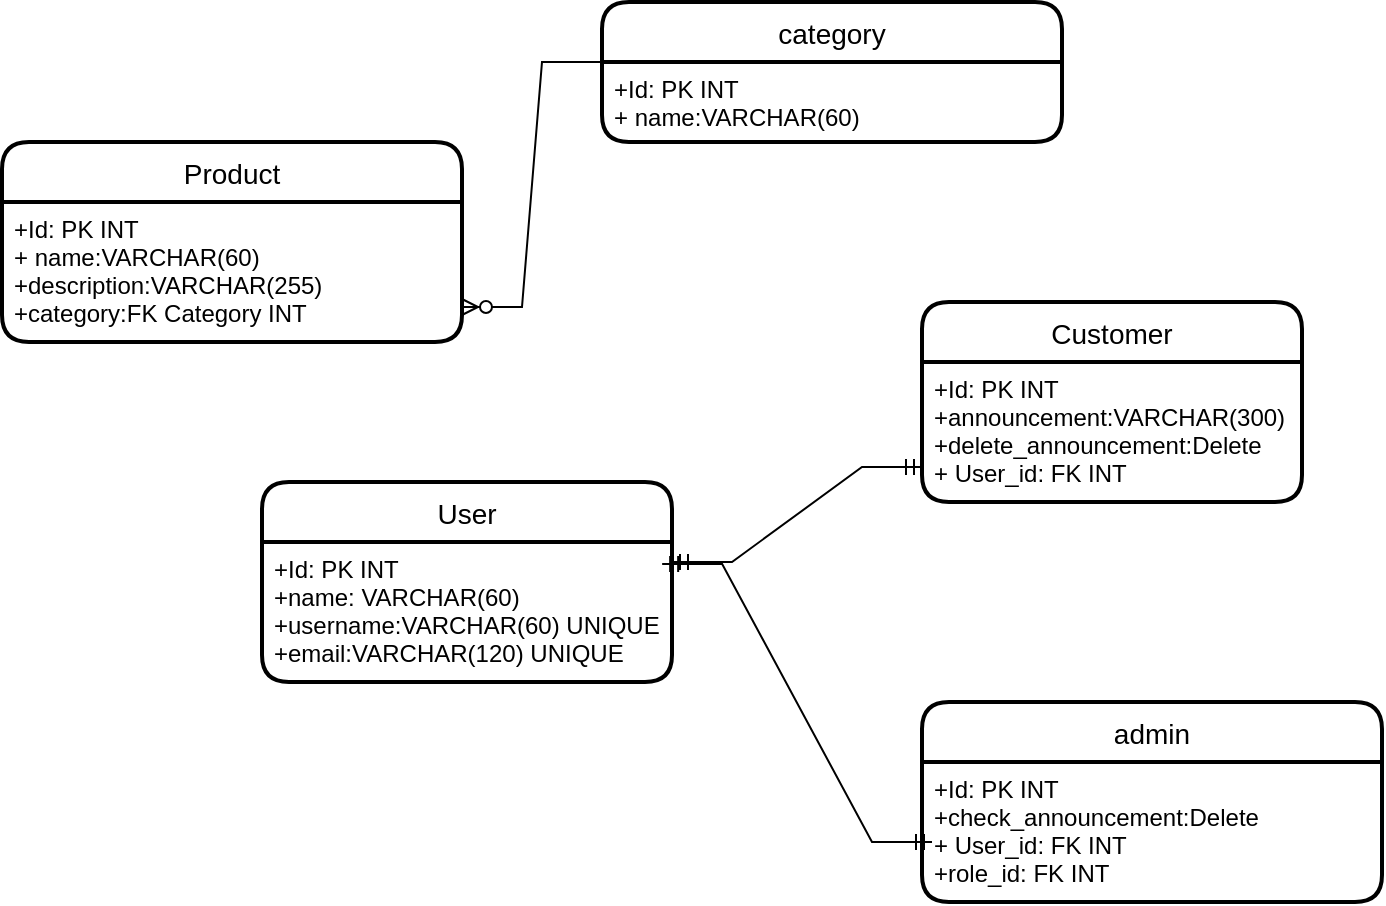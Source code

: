 <mxfile version="20.8.13" type="github">
  <diagram id="R2lEEEUBdFMjLlhIrx00" name="Page-1">
    <mxGraphModel dx="1434" dy="1864" grid="1" gridSize="10" guides="1" tooltips="1" connect="1" arrows="1" fold="1" page="1" pageScale="1" pageWidth="850" pageHeight="1100" math="0" shadow="0" extFonts="Permanent Marker^https://fonts.googleapis.com/css?family=Permanent+Marker">
      <root>
        <mxCell id="0" />
        <mxCell id="1" parent="0" />
        <mxCell id="IIPwtAXMGbfm8s9mK-UW-1" value="Product" style="swimlane;childLayout=stackLayout;horizontal=1;startSize=30;horizontalStack=0;rounded=1;fontSize=14;fontStyle=0;strokeWidth=2;resizeParent=0;resizeLast=1;shadow=0;dashed=0;align=center;" vertex="1" parent="1">
          <mxGeometry x="20" width="230" height="100" as="geometry">
            <mxRectangle x="50" y="30" width="80" height="30" as="alternateBounds" />
          </mxGeometry>
        </mxCell>
        <mxCell id="IIPwtAXMGbfm8s9mK-UW-2" value="+Id: PK INT&#xa;+ name:VARCHAR(60)&#xa;+description:VARCHAR(255)&#xa;+category:FK Category INT" style="align=left;strokeColor=none;fillColor=none;spacingLeft=4;fontSize=12;verticalAlign=top;resizable=0;rotatable=0;part=1;" vertex="1" parent="IIPwtAXMGbfm8s9mK-UW-1">
          <mxGeometry y="30" width="230" height="70" as="geometry" />
        </mxCell>
        <mxCell id="IIPwtAXMGbfm8s9mK-UW-7" style="edgeStyle=orthogonalEdgeStyle;rounded=0;orthogonalLoop=1;jettySize=auto;html=1;exitX=0.5;exitY=1;exitDx=0;exitDy=0;" edge="1" parent="IIPwtAXMGbfm8s9mK-UW-1" source="IIPwtAXMGbfm8s9mK-UW-2" target="IIPwtAXMGbfm8s9mK-UW-2">
          <mxGeometry relative="1" as="geometry" />
        </mxCell>
        <mxCell id="IIPwtAXMGbfm8s9mK-UW-3" value="category" style="swimlane;childLayout=stackLayout;horizontal=1;startSize=30;horizontalStack=0;rounded=1;fontSize=14;fontStyle=0;strokeWidth=2;resizeParent=0;resizeLast=1;shadow=0;dashed=0;align=center;" vertex="1" parent="1">
          <mxGeometry x="320" y="-70" width="230" height="70" as="geometry">
            <mxRectangle x="50" y="30" width="80" height="30" as="alternateBounds" />
          </mxGeometry>
        </mxCell>
        <mxCell id="IIPwtAXMGbfm8s9mK-UW-4" value="+Id: PK INT&#xa;+ name:VARCHAR(60)&#xa;" style="align=left;strokeColor=none;fillColor=none;spacingLeft=4;fontSize=12;verticalAlign=top;resizable=0;rotatable=0;part=1;" vertex="1" parent="IIPwtAXMGbfm8s9mK-UW-3">
          <mxGeometry y="30" width="230" height="40" as="geometry" />
        </mxCell>
        <mxCell id="IIPwtAXMGbfm8s9mK-UW-8" value="" style="edgeStyle=entityRelationEdgeStyle;fontSize=12;html=1;endArrow=ERzeroToMany;endFill=1;rounded=0;exitX=0;exitY=0;exitDx=0;exitDy=0;entryX=1;entryY=0.75;entryDx=0;entryDy=0;" edge="1" parent="1" source="IIPwtAXMGbfm8s9mK-UW-4" target="IIPwtAXMGbfm8s9mK-UW-2">
          <mxGeometry width="100" height="100" relative="1" as="geometry">
            <mxPoint x="370" y="130" as="sourcePoint" />
            <mxPoint x="470" y="30" as="targetPoint" />
          </mxGeometry>
        </mxCell>
        <mxCell id="IIPwtAXMGbfm8s9mK-UW-9" value="User" style="swimlane;childLayout=stackLayout;horizontal=1;startSize=30;horizontalStack=0;rounded=1;fontSize=14;fontStyle=0;strokeWidth=2;resizeParent=0;resizeLast=1;shadow=0;dashed=0;align=center;" vertex="1" parent="1">
          <mxGeometry x="150" y="170" width="205" height="100" as="geometry" />
        </mxCell>
        <mxCell id="IIPwtAXMGbfm8s9mK-UW-10" value="+Id: PK INT&#xa;+name: VARCHAR(60)&#xa;+username:VARCHAR(60) UNIQUE&#xa;+email:VARCHAR(120) UNIQUE" style="align=left;strokeColor=none;fillColor=none;spacingLeft=4;fontSize=12;verticalAlign=top;resizable=0;rotatable=0;part=1;" vertex="1" parent="IIPwtAXMGbfm8s9mK-UW-9">
          <mxGeometry y="30" width="205" height="70" as="geometry" />
        </mxCell>
        <mxCell id="IIPwtAXMGbfm8s9mK-UW-11" value="admin" style="swimlane;childLayout=stackLayout;horizontal=1;startSize=30;horizontalStack=0;rounded=1;fontSize=14;fontStyle=0;strokeWidth=2;resizeParent=0;resizeLast=1;shadow=0;dashed=0;align=center;" vertex="1" parent="1">
          <mxGeometry x="480" y="280" width="230" height="100" as="geometry" />
        </mxCell>
        <mxCell id="IIPwtAXMGbfm8s9mK-UW-12" value="+Id: PK INT&#xa;+check_announcement:Delete&#xa;+ User_id: FK INT&#xa;+role_id: FK INT" style="align=left;strokeColor=none;fillColor=none;spacingLeft=4;fontSize=12;verticalAlign=top;resizable=0;rotatable=0;part=1;" vertex="1" parent="IIPwtAXMGbfm8s9mK-UW-11">
          <mxGeometry y="30" width="230" height="70" as="geometry" />
        </mxCell>
        <mxCell id="IIPwtAXMGbfm8s9mK-UW-13" value="Customer" style="swimlane;childLayout=stackLayout;horizontal=1;startSize=30;horizontalStack=0;rounded=1;fontSize=14;fontStyle=0;strokeWidth=2;resizeParent=0;resizeLast=1;shadow=0;dashed=0;align=center;" vertex="1" parent="1">
          <mxGeometry x="480" y="80" width="190" height="100" as="geometry" />
        </mxCell>
        <mxCell id="IIPwtAXMGbfm8s9mK-UW-14" value="+Id: PK INT&#xa;+announcement:VARCHAR(300)&#xa;+delete_announcement:Delete&#xa;+ User_id: FK INT" style="align=left;strokeColor=none;fillColor=none;spacingLeft=4;fontSize=12;verticalAlign=top;resizable=0;rotatable=0;part=1;" vertex="1" parent="IIPwtAXMGbfm8s9mK-UW-13">
          <mxGeometry y="30" width="190" height="70" as="geometry" />
        </mxCell>
        <mxCell id="IIPwtAXMGbfm8s9mK-UW-17" value="" style="edgeStyle=entityRelationEdgeStyle;fontSize=12;html=1;endArrow=ERmandOne;startArrow=ERmandOne;rounded=0;exitX=1;exitY=0.143;exitDx=0;exitDy=0;exitPerimeter=0;entryX=0;entryY=0.75;entryDx=0;entryDy=0;" edge="1" parent="1" source="IIPwtAXMGbfm8s9mK-UW-10" target="IIPwtAXMGbfm8s9mK-UW-14">
          <mxGeometry width="100" height="100" relative="1" as="geometry">
            <mxPoint x="370" y="130" as="sourcePoint" />
            <mxPoint x="470" y="30" as="targetPoint" />
          </mxGeometry>
        </mxCell>
        <mxCell id="IIPwtAXMGbfm8s9mK-UW-18" value="" style="edgeStyle=entityRelationEdgeStyle;fontSize=12;html=1;endArrow=ERmandOne;startArrow=ERmandOne;rounded=0;exitX=0.976;exitY=0.157;exitDx=0;exitDy=0;exitPerimeter=0;" edge="1" parent="1" source="IIPwtAXMGbfm8s9mK-UW-10">
          <mxGeometry width="100" height="100" relative="1" as="geometry">
            <mxPoint x="385" y="450" as="sourcePoint" />
            <mxPoint x="485" y="350" as="targetPoint" />
          </mxGeometry>
        </mxCell>
      </root>
    </mxGraphModel>
  </diagram>
</mxfile>
